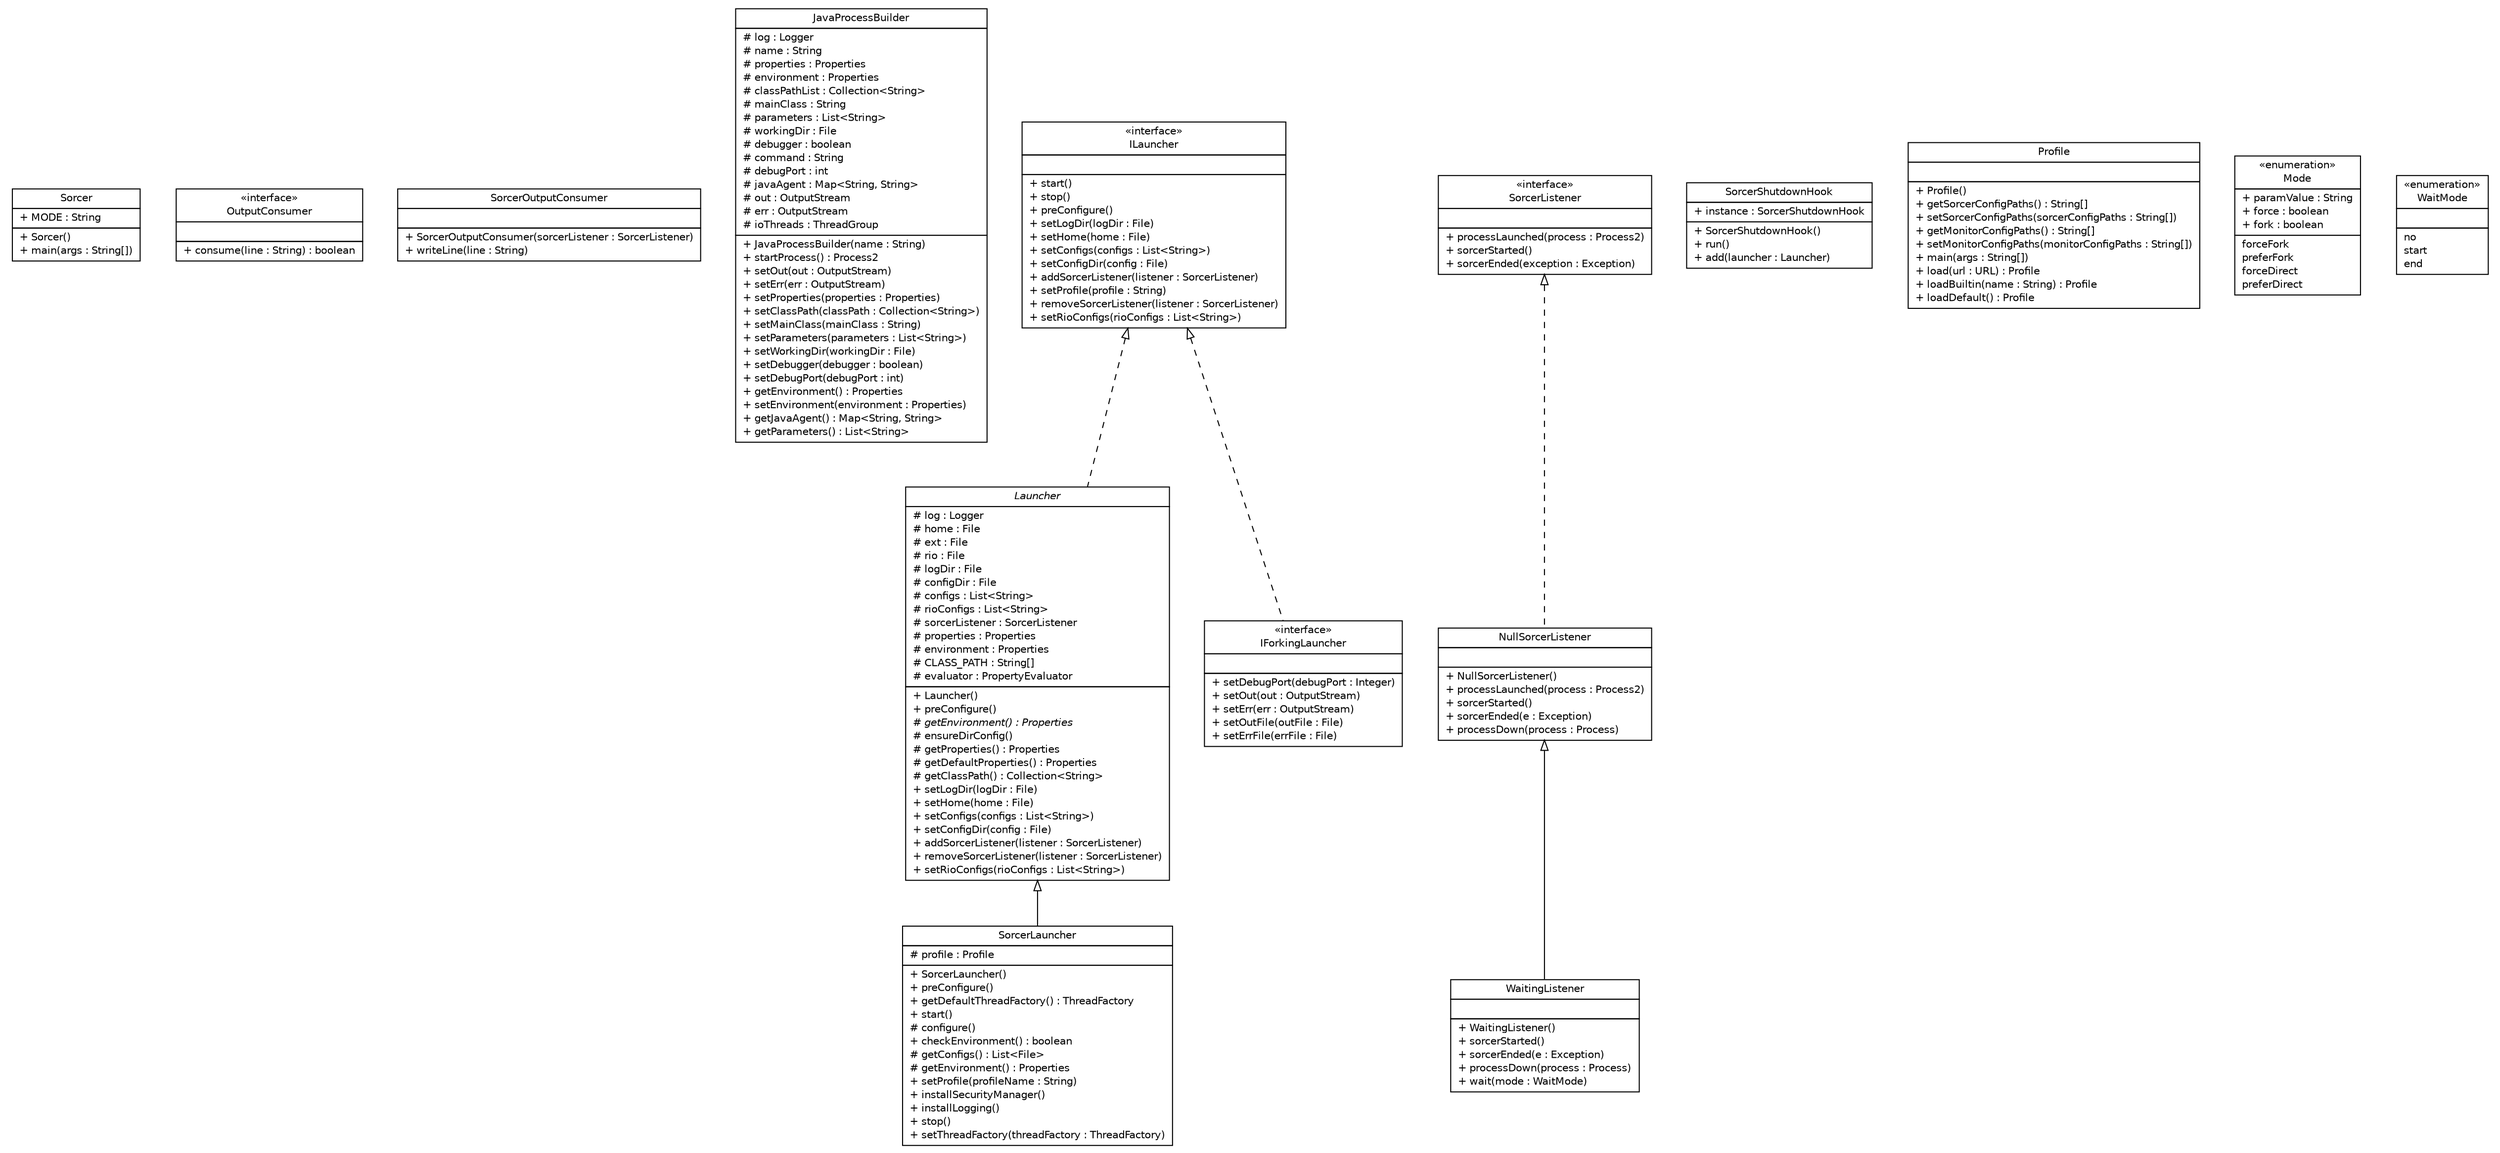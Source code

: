 #!/usr/local/bin/dot
#
# Class diagram 
# Generated by UMLGraph version R5_6 (http://www.umlgraph.org/)
#

digraph G {
	edge [fontname="Helvetica",fontsize=10,labelfontname="Helvetica",labelfontsize=10];
	node [fontname="Helvetica",fontsize=10,shape=plaintext];
	nodesep=0.25;
	ranksep=0.5;
	// sorcer.launcher.Sorcer
	c49794 [label=<<table title="sorcer.launcher.Sorcer" border="0" cellborder="1" cellspacing="0" cellpadding="2" port="p" href="./Sorcer.html">
		<tr><td><table border="0" cellspacing="0" cellpadding="1">
<tr><td align="center" balign="center"> Sorcer </td></tr>
		</table></td></tr>
		<tr><td><table border="0" cellspacing="0" cellpadding="1">
<tr><td align="left" balign="left"> + MODE : String </td></tr>
		</table></td></tr>
		<tr><td><table border="0" cellspacing="0" cellpadding="1">
<tr><td align="left" balign="left"> + Sorcer() </td></tr>
<tr><td align="left" balign="left"> + main(args : String[]) </td></tr>
		</table></td></tr>
		</table>>, URL="./Sorcer.html", fontname="Helvetica", fontcolor="black", fontsize=10.0];
	// sorcer.launcher.OutputConsumer
	c49795 [label=<<table title="sorcer.launcher.OutputConsumer" border="0" cellborder="1" cellspacing="0" cellpadding="2" port="p" href="./OutputConsumer.html">
		<tr><td><table border="0" cellspacing="0" cellpadding="1">
<tr><td align="center" balign="center"> &#171;interface&#187; </td></tr>
<tr><td align="center" balign="center"> OutputConsumer </td></tr>
		</table></td></tr>
		<tr><td><table border="0" cellspacing="0" cellpadding="1">
<tr><td align="left" balign="left">  </td></tr>
		</table></td></tr>
		<tr><td><table border="0" cellspacing="0" cellpadding="1">
<tr><td align="left" balign="left"> + consume(line : String) : boolean </td></tr>
		</table></td></tr>
		</table>>, URL="./OutputConsumer.html", fontname="Helvetica", fontcolor="black", fontsize=10.0];
	// sorcer.launcher.SorcerOutputConsumer
	c49796 [label=<<table title="sorcer.launcher.SorcerOutputConsumer" border="0" cellborder="1" cellspacing="0" cellpadding="2" port="p" href="./SorcerOutputConsumer.html">
		<tr><td><table border="0" cellspacing="0" cellpadding="1">
<tr><td align="center" balign="center"> SorcerOutputConsumer </td></tr>
		</table></td></tr>
		<tr><td><table border="0" cellspacing="0" cellpadding="1">
<tr><td align="left" balign="left">  </td></tr>
		</table></td></tr>
		<tr><td><table border="0" cellspacing="0" cellpadding="1">
<tr><td align="left" balign="left"> + SorcerOutputConsumer(sorcerListener : SorcerListener) </td></tr>
<tr><td align="left" balign="left"> + writeLine(line : String) </td></tr>
		</table></td></tr>
		</table>>, URL="./SorcerOutputConsumer.html", fontname="Helvetica", fontcolor="black", fontsize=10.0];
	// sorcer.launcher.JavaProcessBuilder
	c49797 [label=<<table title="sorcer.launcher.JavaProcessBuilder" border="0" cellborder="1" cellspacing="0" cellpadding="2" port="p" href="./JavaProcessBuilder.html">
		<tr><td><table border="0" cellspacing="0" cellpadding="1">
<tr><td align="center" balign="center"> JavaProcessBuilder </td></tr>
		</table></td></tr>
		<tr><td><table border="0" cellspacing="0" cellpadding="1">
<tr><td align="left" balign="left"> # log : Logger </td></tr>
<tr><td align="left" balign="left"> # name : String </td></tr>
<tr><td align="left" balign="left"> # properties : Properties </td></tr>
<tr><td align="left" balign="left"> # environment : Properties </td></tr>
<tr><td align="left" balign="left"> # classPathList : Collection&lt;String&gt; </td></tr>
<tr><td align="left" balign="left"> # mainClass : String </td></tr>
<tr><td align="left" balign="left"> # parameters : List&lt;String&gt; </td></tr>
<tr><td align="left" balign="left"> # workingDir : File </td></tr>
<tr><td align="left" balign="left"> # debugger : boolean </td></tr>
<tr><td align="left" balign="left"> # command : String </td></tr>
<tr><td align="left" balign="left"> # debugPort : int </td></tr>
<tr><td align="left" balign="left"> # javaAgent : Map&lt;String, String&gt; </td></tr>
<tr><td align="left" balign="left"> # out : OutputStream </td></tr>
<tr><td align="left" balign="left"> # err : OutputStream </td></tr>
<tr><td align="left" balign="left"> # ioThreads : ThreadGroup </td></tr>
		</table></td></tr>
		<tr><td><table border="0" cellspacing="0" cellpadding="1">
<tr><td align="left" balign="left"> + JavaProcessBuilder(name : String) </td></tr>
<tr><td align="left" balign="left"> + startProcess() : Process2 </td></tr>
<tr><td align="left" balign="left"> + setOut(out : OutputStream) </td></tr>
<tr><td align="left" balign="left"> + setErr(err : OutputStream) </td></tr>
<tr><td align="left" balign="left"> + setProperties(properties : Properties) </td></tr>
<tr><td align="left" balign="left"> + setClassPath(classPath : Collection&lt;String&gt;) </td></tr>
<tr><td align="left" balign="left"> + setMainClass(mainClass : String) </td></tr>
<tr><td align="left" balign="left"> + setParameters(parameters : List&lt;String&gt;) </td></tr>
<tr><td align="left" balign="left"> + setWorkingDir(workingDir : File) </td></tr>
<tr><td align="left" balign="left"> + setDebugger(debugger : boolean) </td></tr>
<tr><td align="left" balign="left"> + setDebugPort(debugPort : int) </td></tr>
<tr><td align="left" balign="left"> + getEnvironment() : Properties </td></tr>
<tr><td align="left" balign="left"> + setEnvironment(environment : Properties) </td></tr>
<tr><td align="left" balign="left"> + getJavaAgent() : Map&lt;String, String&gt; </td></tr>
<tr><td align="left" balign="left"> + getParameters() : List&lt;String&gt; </td></tr>
		</table></td></tr>
		</table>>, URL="./JavaProcessBuilder.html", fontname="Helvetica", fontcolor="black", fontsize=10.0];
	// sorcer.launcher.SorcerLauncher
	c49798 [label=<<table title="sorcer.launcher.SorcerLauncher" border="0" cellborder="1" cellspacing="0" cellpadding="2" port="p" href="./SorcerLauncher.html">
		<tr><td><table border="0" cellspacing="0" cellpadding="1">
<tr><td align="center" balign="center"> SorcerLauncher </td></tr>
		</table></td></tr>
		<tr><td><table border="0" cellspacing="0" cellpadding="1">
<tr><td align="left" balign="left"> # profile : Profile </td></tr>
		</table></td></tr>
		<tr><td><table border="0" cellspacing="0" cellpadding="1">
<tr><td align="left" balign="left"> + SorcerLauncher() </td></tr>
<tr><td align="left" balign="left"> + preConfigure() </td></tr>
<tr><td align="left" balign="left"> + getDefaultThreadFactory() : ThreadFactory </td></tr>
<tr><td align="left" balign="left"> + start() </td></tr>
<tr><td align="left" balign="left"> # configure() </td></tr>
<tr><td align="left" balign="left"> + checkEnvironment() : boolean </td></tr>
<tr><td align="left" balign="left"> # getConfigs() : List&lt;File&gt; </td></tr>
<tr><td align="left" balign="left"> # getEnvironment() : Properties </td></tr>
<tr><td align="left" balign="left"> + setProfile(profileName : String) </td></tr>
<tr><td align="left" balign="left"> + installSecurityManager() </td></tr>
<tr><td align="left" balign="left"> + installLogging() </td></tr>
<tr><td align="left" balign="left"> + stop() </td></tr>
<tr><td align="left" balign="left"> + setThreadFactory(threadFactory : ThreadFactory) </td></tr>
		</table></td></tr>
		</table>>, URL="./SorcerLauncher.html", fontname="Helvetica", fontcolor="black", fontsize=10.0];
	// sorcer.launcher.Launcher
	c49799 [label=<<table title="sorcer.launcher.Launcher" border="0" cellborder="1" cellspacing="0" cellpadding="2" port="p" href="./Launcher.html">
		<tr><td><table border="0" cellspacing="0" cellpadding="1">
<tr><td align="center" balign="center"><font face="Helvetica-Oblique"> Launcher </font></td></tr>
		</table></td></tr>
		<tr><td><table border="0" cellspacing="0" cellpadding="1">
<tr><td align="left" balign="left"> # log : Logger </td></tr>
<tr><td align="left" balign="left"> # home : File </td></tr>
<tr><td align="left" balign="left"> # ext : File </td></tr>
<tr><td align="left" balign="left"> # rio : File </td></tr>
<tr><td align="left" balign="left"> # logDir : File </td></tr>
<tr><td align="left" balign="left"> # configDir : File </td></tr>
<tr><td align="left" balign="left"> # configs : List&lt;String&gt; </td></tr>
<tr><td align="left" balign="left"> # rioConfigs : List&lt;String&gt; </td></tr>
<tr><td align="left" balign="left"> # sorcerListener : SorcerListener </td></tr>
<tr><td align="left" balign="left"> # properties : Properties </td></tr>
<tr><td align="left" balign="left"> # environment : Properties </td></tr>
<tr><td align="left" balign="left"> # CLASS_PATH : String[] </td></tr>
<tr><td align="left" balign="left"> # evaluator : PropertyEvaluator </td></tr>
		</table></td></tr>
		<tr><td><table border="0" cellspacing="0" cellpadding="1">
<tr><td align="left" balign="left"> + Launcher() </td></tr>
<tr><td align="left" balign="left"> + preConfigure() </td></tr>
<tr><td align="left" balign="left"><font face="Helvetica-Oblique" point-size="10.0"> # getEnvironment() : Properties </font></td></tr>
<tr><td align="left" balign="left"> # ensureDirConfig() </td></tr>
<tr><td align="left" balign="left"> # getProperties() : Properties </td></tr>
<tr><td align="left" balign="left"> # getDefaultProperties() : Properties </td></tr>
<tr><td align="left" balign="left"> # getClassPath() : Collection&lt;String&gt; </td></tr>
<tr><td align="left" balign="left"> + setLogDir(logDir : File) </td></tr>
<tr><td align="left" balign="left"> + setHome(home : File) </td></tr>
<tr><td align="left" balign="left"> + setConfigs(configs : List&lt;String&gt;) </td></tr>
<tr><td align="left" balign="left"> + setConfigDir(config : File) </td></tr>
<tr><td align="left" balign="left"> + addSorcerListener(listener : SorcerListener) </td></tr>
<tr><td align="left" balign="left"> + removeSorcerListener(listener : SorcerListener) </td></tr>
<tr><td align="left" balign="left"> + setRioConfigs(rioConfigs : List&lt;String&gt;) </td></tr>
		</table></td></tr>
		</table>>, URL="./Launcher.html", fontname="Helvetica", fontcolor="black", fontsize=10.0];
	// sorcer.launcher.SorcerListener
	c49800 [label=<<table title="sorcer.launcher.SorcerListener" border="0" cellborder="1" cellspacing="0" cellpadding="2" port="p" href="./SorcerListener.html">
		<tr><td><table border="0" cellspacing="0" cellpadding="1">
<tr><td align="center" balign="center"> &#171;interface&#187; </td></tr>
<tr><td align="center" balign="center"> SorcerListener </td></tr>
		</table></td></tr>
		<tr><td><table border="0" cellspacing="0" cellpadding="1">
<tr><td align="left" balign="left">  </td></tr>
		</table></td></tr>
		<tr><td><table border="0" cellspacing="0" cellpadding="1">
<tr><td align="left" balign="left"> + processLaunched(process : Process2) </td></tr>
<tr><td align="left" balign="left"> + sorcerStarted() </td></tr>
<tr><td align="left" balign="left"> + sorcerEnded(exception : Exception) </td></tr>
		</table></td></tr>
		</table>>, URL="./SorcerListener.html", fontname="Helvetica", fontcolor="black", fontsize=10.0];
	// sorcer.launcher.NullSorcerListener
	c49801 [label=<<table title="sorcer.launcher.NullSorcerListener" border="0" cellborder="1" cellspacing="0" cellpadding="2" port="p" href="./NullSorcerListener.html">
		<tr><td><table border="0" cellspacing="0" cellpadding="1">
<tr><td align="center" balign="center"> NullSorcerListener </td></tr>
		</table></td></tr>
		<tr><td><table border="0" cellspacing="0" cellpadding="1">
<tr><td align="left" balign="left">  </td></tr>
		</table></td></tr>
		<tr><td><table border="0" cellspacing="0" cellpadding="1">
<tr><td align="left" balign="left"> + NullSorcerListener() </td></tr>
<tr><td align="left" balign="left"> + processLaunched(process : Process2) </td></tr>
<tr><td align="left" balign="left"> + sorcerStarted() </td></tr>
<tr><td align="left" balign="left"> + sorcerEnded(e : Exception) </td></tr>
<tr><td align="left" balign="left"> + processDown(process : Process) </td></tr>
		</table></td></tr>
		</table>>, URL="./NullSorcerListener.html", fontname="Helvetica", fontcolor="black", fontsize=10.0];
	// sorcer.launcher.ILauncher
	c49802 [label=<<table title="sorcer.launcher.ILauncher" border="0" cellborder="1" cellspacing="0" cellpadding="2" port="p" href="./ILauncher.html">
		<tr><td><table border="0" cellspacing="0" cellpadding="1">
<tr><td align="center" balign="center"> &#171;interface&#187; </td></tr>
<tr><td align="center" balign="center"> ILauncher </td></tr>
		</table></td></tr>
		<tr><td><table border="0" cellspacing="0" cellpadding="1">
<tr><td align="left" balign="left">  </td></tr>
		</table></td></tr>
		<tr><td><table border="0" cellspacing="0" cellpadding="1">
<tr><td align="left" balign="left"> + start() </td></tr>
<tr><td align="left" balign="left"> + stop() </td></tr>
<tr><td align="left" balign="left"> + preConfigure() </td></tr>
<tr><td align="left" balign="left"> + setLogDir(logDir : File) </td></tr>
<tr><td align="left" balign="left"> + setHome(home : File) </td></tr>
<tr><td align="left" balign="left"> + setConfigs(configs : List&lt;String&gt;) </td></tr>
<tr><td align="left" balign="left"> + setConfigDir(config : File) </td></tr>
<tr><td align="left" balign="left"> + addSorcerListener(listener : SorcerListener) </td></tr>
<tr><td align="left" balign="left"> + setProfile(profile : String) </td></tr>
<tr><td align="left" balign="left"> + removeSorcerListener(listener : SorcerListener) </td></tr>
<tr><td align="left" balign="left"> + setRioConfigs(rioConfigs : List&lt;String&gt;) </td></tr>
		</table></td></tr>
		</table>>, URL="./ILauncher.html", fontname="Helvetica", fontcolor="black", fontsize=10.0];
	// sorcer.launcher.SorcerShutdownHook
	c49803 [label=<<table title="sorcer.launcher.SorcerShutdownHook" border="0" cellborder="1" cellspacing="0" cellpadding="2" port="p" href="./SorcerShutdownHook.html">
		<tr><td><table border="0" cellspacing="0" cellpadding="1">
<tr><td align="center" balign="center"> SorcerShutdownHook </td></tr>
		</table></td></tr>
		<tr><td><table border="0" cellspacing="0" cellpadding="1">
<tr><td align="left" balign="left"> + instance : SorcerShutdownHook </td></tr>
		</table></td></tr>
		<tr><td><table border="0" cellspacing="0" cellpadding="1">
<tr><td align="left" balign="left"> + SorcerShutdownHook() </td></tr>
<tr><td align="left" balign="left"> + run() </td></tr>
<tr><td align="left" balign="left"> + add(launcher : Launcher) </td></tr>
		</table></td></tr>
		</table>>, URL="./SorcerShutdownHook.html", fontname="Helvetica", fontcolor="black", fontsize=10.0];
	// sorcer.launcher.Profile
	c49804 [label=<<table title="sorcer.launcher.Profile" border="0" cellborder="1" cellspacing="0" cellpadding="2" port="p" href="./Profile.html">
		<tr><td><table border="0" cellspacing="0" cellpadding="1">
<tr><td align="center" balign="center"> Profile </td></tr>
		</table></td></tr>
		<tr><td><table border="0" cellspacing="0" cellpadding="1">
<tr><td align="left" balign="left">  </td></tr>
		</table></td></tr>
		<tr><td><table border="0" cellspacing="0" cellpadding="1">
<tr><td align="left" balign="left"> + Profile() </td></tr>
<tr><td align="left" balign="left"> + getSorcerConfigPaths() : String[] </td></tr>
<tr><td align="left" balign="left"> + setSorcerConfigPaths(sorcerConfigPaths : String[]) </td></tr>
<tr><td align="left" balign="left"> + getMonitorConfigPaths() : String[] </td></tr>
<tr><td align="left" balign="left"> + setMonitorConfigPaths(monitorConfigPaths : String[]) </td></tr>
<tr><td align="left" balign="left"> + main(args : String[]) </td></tr>
<tr><td align="left" balign="left"> + load(url : URL) : Profile </td></tr>
<tr><td align="left" balign="left"> + loadBuiltin(name : String) : Profile </td></tr>
<tr><td align="left" balign="left"> + loadDefault() : Profile </td></tr>
		</table></td></tr>
		</table>>, URL="./Profile.html", fontname="Helvetica", fontcolor="black", fontsize=10.0];
	// sorcer.launcher.Mode
	c49805 [label=<<table title="sorcer.launcher.Mode" border="0" cellborder="1" cellspacing="0" cellpadding="2" port="p" href="./Mode.html">
		<tr><td><table border="0" cellspacing="0" cellpadding="1">
<tr><td align="center" balign="center"> &#171;enumeration&#187; </td></tr>
<tr><td align="center" balign="center"> Mode </td></tr>
		</table></td></tr>
		<tr><td><table border="0" cellspacing="0" cellpadding="1">
<tr><td align="left" balign="left"> + paramValue : String </td></tr>
<tr><td align="left" balign="left"> + force : boolean </td></tr>
<tr><td align="left" balign="left"> + fork : boolean </td></tr>
		</table></td></tr>
		<tr><td><table border="0" cellspacing="0" cellpadding="1">
<tr><td align="left" balign="left"> forceFork </td></tr>
<tr><td align="left" balign="left"> preferFork </td></tr>
<tr><td align="left" balign="left"> forceDirect </td></tr>
<tr><td align="left" balign="left"> preferDirect </td></tr>
		</table></td></tr>
		</table>>, URL="./Mode.html", fontname="Helvetica", fontcolor="black", fontsize=10.0];
	// sorcer.launcher.WaitMode
	c49806 [label=<<table title="sorcer.launcher.WaitMode" border="0" cellborder="1" cellspacing="0" cellpadding="2" port="p" href="./WaitMode.html">
		<tr><td><table border="0" cellspacing="0" cellpadding="1">
<tr><td align="center" balign="center"> &#171;enumeration&#187; </td></tr>
<tr><td align="center" balign="center"> WaitMode </td></tr>
		</table></td></tr>
		<tr><td><table border="0" cellspacing="0" cellpadding="1">
<tr><td align="left" balign="left">  </td></tr>
		</table></td></tr>
		<tr><td><table border="0" cellspacing="0" cellpadding="1">
<tr><td align="left" balign="left"> no </td></tr>
<tr><td align="left" balign="left"> start </td></tr>
<tr><td align="left" balign="left"> end </td></tr>
		</table></td></tr>
		</table>>, URL="./WaitMode.html", fontname="Helvetica", fontcolor="black", fontsize=10.0];
	// sorcer.launcher.WaitingListener
	c49807 [label=<<table title="sorcer.launcher.WaitingListener" border="0" cellborder="1" cellspacing="0" cellpadding="2" port="p" href="./WaitingListener.html">
		<tr><td><table border="0" cellspacing="0" cellpadding="1">
<tr><td align="center" balign="center"> WaitingListener </td></tr>
		</table></td></tr>
		<tr><td><table border="0" cellspacing="0" cellpadding="1">
<tr><td align="left" balign="left">  </td></tr>
		</table></td></tr>
		<tr><td><table border="0" cellspacing="0" cellpadding="1">
<tr><td align="left" balign="left"> + WaitingListener() </td></tr>
<tr><td align="left" balign="left"> + sorcerStarted() </td></tr>
<tr><td align="left" balign="left"> + sorcerEnded(e : Exception) </td></tr>
<tr><td align="left" balign="left"> + processDown(process : Process) </td></tr>
<tr><td align="left" balign="left"> + wait(mode : WaitMode) </td></tr>
		</table></td></tr>
		</table>>, URL="./WaitingListener.html", fontname="Helvetica", fontcolor="black", fontsize=10.0];
	// sorcer.launcher.IForkingLauncher
	c49808 [label=<<table title="sorcer.launcher.IForkingLauncher" border="0" cellborder="1" cellspacing="0" cellpadding="2" port="p" href="./IForkingLauncher.html">
		<tr><td><table border="0" cellspacing="0" cellpadding="1">
<tr><td align="center" balign="center"> &#171;interface&#187; </td></tr>
<tr><td align="center" balign="center"> IForkingLauncher </td></tr>
		</table></td></tr>
		<tr><td><table border="0" cellspacing="0" cellpadding="1">
<tr><td align="left" balign="left">  </td></tr>
		</table></td></tr>
		<tr><td><table border="0" cellspacing="0" cellpadding="1">
<tr><td align="left" balign="left"> + setDebugPort(debugPort : Integer) </td></tr>
<tr><td align="left" balign="left"> + setOut(out : OutputStream) </td></tr>
<tr><td align="left" balign="left"> + setErr(err : OutputStream) </td></tr>
<tr><td align="left" balign="left"> + setOutFile(outFile : File) </td></tr>
<tr><td align="left" balign="left"> + setErrFile(errFile : File) </td></tr>
		</table></td></tr>
		</table>>, URL="./IForkingLauncher.html", fontname="Helvetica", fontcolor="black", fontsize=10.0];
	//sorcer.launcher.SorcerLauncher extends sorcer.launcher.Launcher
	c49799:p -> c49798:p [dir=back,arrowtail=empty];
	//sorcer.launcher.Launcher implements sorcer.launcher.ILauncher
	c49802:p -> c49799:p [dir=back,arrowtail=empty,style=dashed];
	//sorcer.launcher.NullSorcerListener implements sorcer.launcher.SorcerListener
	c49800:p -> c49801:p [dir=back,arrowtail=empty,style=dashed];
	//sorcer.launcher.WaitingListener extends sorcer.launcher.NullSorcerListener
	c49801:p -> c49807:p [dir=back,arrowtail=empty];
	//sorcer.launcher.IForkingLauncher implements sorcer.launcher.ILauncher
	c49802:p -> c49808:p [dir=back,arrowtail=empty,style=dashed];
}

